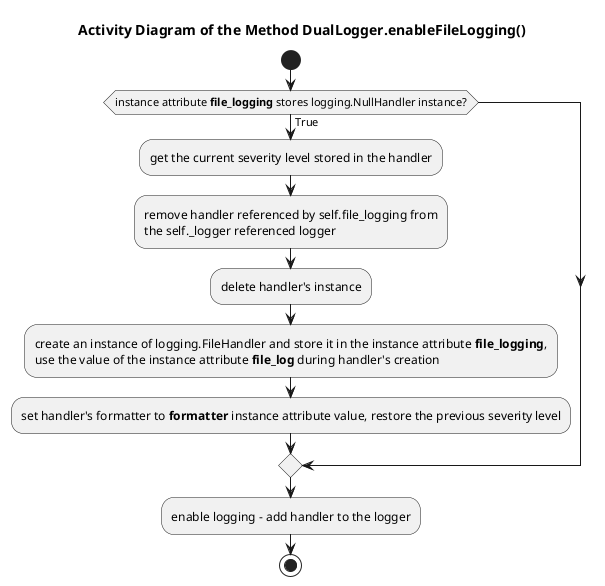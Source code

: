 @startuml pos_utils_loggers_duallogger_enablefilelogging

title Activity Diagram of the Method DualLogger.enableFileLogging()

start

if (instance attribute <b>file_logging</b> stores logging.NullHandler instance?) then (True)
    :get the current severity level stored in the handler;
    
    :remove handler referenced by self.file_logging from\nthe self._logger referenced logger;
    
    :delete handler's instance;
    
    :create an instance of logging.FileHandler and store it in the instance attribute <b>file_logging</b>,
    use the value of the instance attribute <b>file_log</b> during handler's creation;
    
    :set handler's formatter to <b>formatter</b> instance attribute value, restore the previous severity level;
endif

:enable logging - add handler to the logger;

stop

@enduml